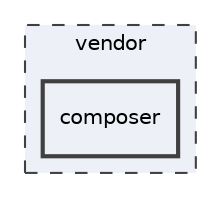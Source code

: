 digraph "vendor/composer"
{
 // LATEX_PDF_SIZE
  edge [fontname="Helvetica",fontsize="10",labelfontname="Helvetica",labelfontsize="10"];
  node [fontname="Helvetica",fontsize="10",shape=record];
  compound=true
  subgraph clusterdir_c5da75fdc1d6c57999112ed830c87a3c {
    graph [ bgcolor="#edf0f7", pencolor="grey25", style="filled,dashed,", label="vendor", fontname="Helvetica", fontsize="10", URL="dir_c5da75fdc1d6c57999112ed830c87a3c.html"]
  dir_dc33b69c0bb046aa5725b46462c4ddea [shape=box, label="composer", style="filled,bold,", fillcolor="#edf0f7", color="grey25", URL="dir_dc33b69c0bb046aa5725b46462c4ddea.html"];
  }
}
